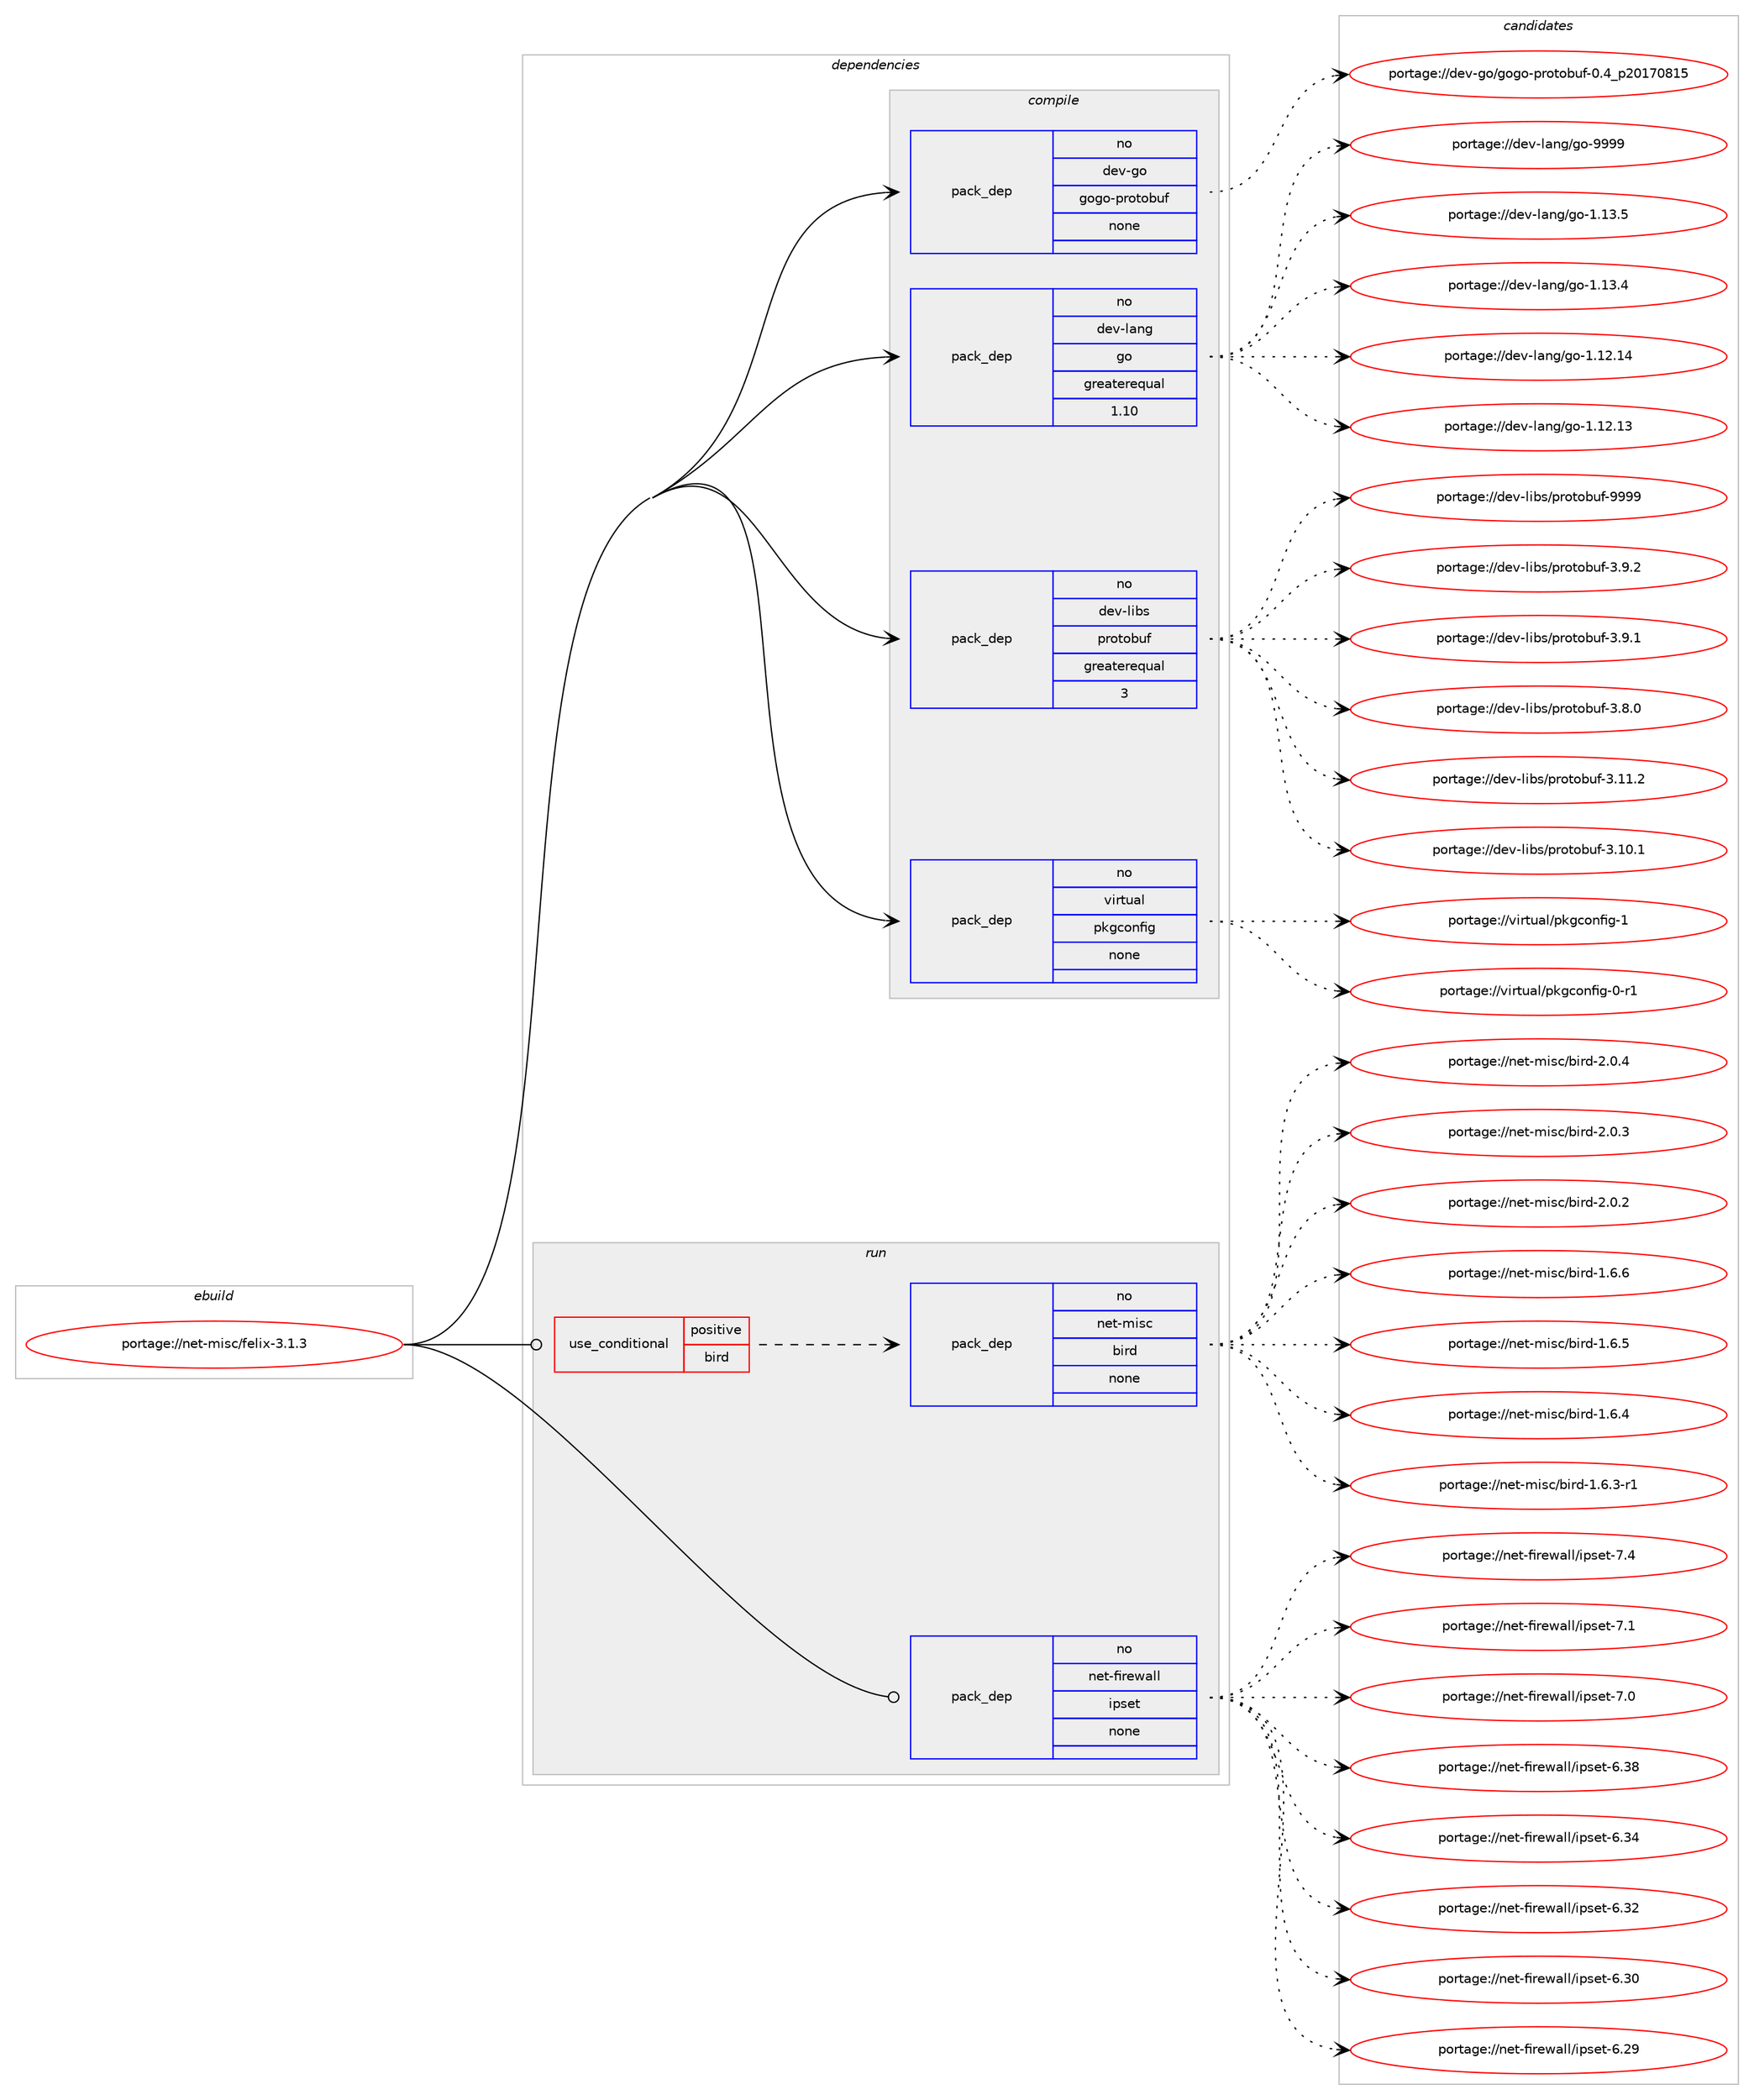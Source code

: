 digraph prolog {

# *************
# Graph options
# *************

newrank=true;
concentrate=true;
compound=true;
graph [rankdir=LR,fontname=Helvetica,fontsize=10,ranksep=1.5];#, ranksep=2.5, nodesep=0.2];
edge  [arrowhead=vee];
node  [fontname=Helvetica,fontsize=10];

# **********
# The ebuild
# **********

subgraph cluster_leftcol {
color=gray;
rank=same;
label=<<i>ebuild</i>>;
id [label="portage://net-misc/felix-3.1.3", color=red, width=4, href="../net-misc/felix-3.1.3.svg"];
}

# ****************
# The dependencies
# ****************

subgraph cluster_midcol {
color=gray;
label=<<i>dependencies</i>>;
subgraph cluster_compile {
fillcolor="#eeeeee";
style=filled;
label=<<i>compile</i>>;
subgraph pack107684 {
dependency137261 [label=<<TABLE BORDER="0" CELLBORDER="1" CELLSPACING="0" CELLPADDING="4" WIDTH="220"><TR><TD ROWSPAN="6" CELLPADDING="30">pack_dep</TD></TR><TR><TD WIDTH="110">no</TD></TR><TR><TD>dev-go</TD></TR><TR><TD>gogo-protobuf</TD></TR><TR><TD>none</TD></TR><TR><TD></TD></TR></TABLE>>, shape=none, color=blue];
}
id:e -> dependency137261:w [weight=20,style="solid",arrowhead="vee"];
subgraph pack107685 {
dependency137262 [label=<<TABLE BORDER="0" CELLBORDER="1" CELLSPACING="0" CELLPADDING="4" WIDTH="220"><TR><TD ROWSPAN="6" CELLPADDING="30">pack_dep</TD></TR><TR><TD WIDTH="110">no</TD></TR><TR><TD>dev-lang</TD></TR><TR><TD>go</TD></TR><TR><TD>greaterequal</TD></TR><TR><TD>1.10</TD></TR></TABLE>>, shape=none, color=blue];
}
id:e -> dependency137262:w [weight=20,style="solid",arrowhead="vee"];
subgraph pack107686 {
dependency137263 [label=<<TABLE BORDER="0" CELLBORDER="1" CELLSPACING="0" CELLPADDING="4" WIDTH="220"><TR><TD ROWSPAN="6" CELLPADDING="30">pack_dep</TD></TR><TR><TD WIDTH="110">no</TD></TR><TR><TD>dev-libs</TD></TR><TR><TD>protobuf</TD></TR><TR><TD>greaterequal</TD></TR><TR><TD>3</TD></TR></TABLE>>, shape=none, color=blue];
}
id:e -> dependency137263:w [weight=20,style="solid",arrowhead="vee"];
subgraph pack107687 {
dependency137264 [label=<<TABLE BORDER="0" CELLBORDER="1" CELLSPACING="0" CELLPADDING="4" WIDTH="220"><TR><TD ROWSPAN="6" CELLPADDING="30">pack_dep</TD></TR><TR><TD WIDTH="110">no</TD></TR><TR><TD>virtual</TD></TR><TR><TD>pkgconfig</TD></TR><TR><TD>none</TD></TR><TR><TD></TD></TR></TABLE>>, shape=none, color=blue];
}
id:e -> dependency137264:w [weight=20,style="solid",arrowhead="vee"];
}
subgraph cluster_compileandrun {
fillcolor="#eeeeee";
style=filled;
label=<<i>compile and run</i>>;
}
subgraph cluster_run {
fillcolor="#eeeeee";
style=filled;
label=<<i>run</i>>;
subgraph cond27311 {
dependency137265 [label=<<TABLE BORDER="0" CELLBORDER="1" CELLSPACING="0" CELLPADDING="4"><TR><TD ROWSPAN="3" CELLPADDING="10">use_conditional</TD></TR><TR><TD>positive</TD></TR><TR><TD>bird</TD></TR></TABLE>>, shape=none, color=red];
subgraph pack107688 {
dependency137266 [label=<<TABLE BORDER="0" CELLBORDER="1" CELLSPACING="0" CELLPADDING="4" WIDTH="220"><TR><TD ROWSPAN="6" CELLPADDING="30">pack_dep</TD></TR><TR><TD WIDTH="110">no</TD></TR><TR><TD>net-misc</TD></TR><TR><TD>bird</TD></TR><TR><TD>none</TD></TR><TR><TD></TD></TR></TABLE>>, shape=none, color=blue];
}
dependency137265:e -> dependency137266:w [weight=20,style="dashed",arrowhead="vee"];
}
id:e -> dependency137265:w [weight=20,style="solid",arrowhead="odot"];
subgraph pack107689 {
dependency137267 [label=<<TABLE BORDER="0" CELLBORDER="1" CELLSPACING="0" CELLPADDING="4" WIDTH="220"><TR><TD ROWSPAN="6" CELLPADDING="30">pack_dep</TD></TR><TR><TD WIDTH="110">no</TD></TR><TR><TD>net-firewall</TD></TR><TR><TD>ipset</TD></TR><TR><TD>none</TD></TR><TR><TD></TD></TR></TABLE>>, shape=none, color=blue];
}
id:e -> dependency137267:w [weight=20,style="solid",arrowhead="odot"];
}
}

# **************
# The candidates
# **************

subgraph cluster_choices {
rank=same;
color=gray;
label=<<i>candidates</i>>;

subgraph choice107684 {
color=black;
nodesep=1;
choice1001011184510311147103111103111451121141111161119811710245484652951125048495548564953 [label="portage://dev-go/gogo-protobuf-0.4_p20170815", color=red, width=4,href="../dev-go/gogo-protobuf-0.4_p20170815.svg"];
dependency137261:e -> choice1001011184510311147103111103111451121141111161119811710245484652951125048495548564953:w [style=dotted,weight="100"];
}
subgraph choice107685 {
color=black;
nodesep=1;
choice1001011184510897110103471031114557575757 [label="portage://dev-lang/go-9999", color=red, width=4,href="../dev-lang/go-9999.svg"];
choice10010111845108971101034710311145494649514653 [label="portage://dev-lang/go-1.13.5", color=red, width=4,href="../dev-lang/go-1.13.5.svg"];
choice10010111845108971101034710311145494649514652 [label="portage://dev-lang/go-1.13.4", color=red, width=4,href="../dev-lang/go-1.13.4.svg"];
choice1001011184510897110103471031114549464950464952 [label="portage://dev-lang/go-1.12.14", color=red, width=4,href="../dev-lang/go-1.12.14.svg"];
choice1001011184510897110103471031114549464950464951 [label="portage://dev-lang/go-1.12.13", color=red, width=4,href="../dev-lang/go-1.12.13.svg"];
dependency137262:e -> choice1001011184510897110103471031114557575757:w [style=dotted,weight="100"];
dependency137262:e -> choice10010111845108971101034710311145494649514653:w [style=dotted,weight="100"];
dependency137262:e -> choice10010111845108971101034710311145494649514652:w [style=dotted,weight="100"];
dependency137262:e -> choice1001011184510897110103471031114549464950464952:w [style=dotted,weight="100"];
dependency137262:e -> choice1001011184510897110103471031114549464950464951:w [style=dotted,weight="100"];
}
subgraph choice107686 {
color=black;
nodesep=1;
choice100101118451081059811547112114111116111981171024557575757 [label="portage://dev-libs/protobuf-9999", color=red, width=4,href="../dev-libs/protobuf-9999.svg"];
choice10010111845108105981154711211411111611198117102455146574650 [label="portage://dev-libs/protobuf-3.9.2", color=red, width=4,href="../dev-libs/protobuf-3.9.2.svg"];
choice10010111845108105981154711211411111611198117102455146574649 [label="portage://dev-libs/protobuf-3.9.1", color=red, width=4,href="../dev-libs/protobuf-3.9.1.svg"];
choice10010111845108105981154711211411111611198117102455146564648 [label="portage://dev-libs/protobuf-3.8.0", color=red, width=4,href="../dev-libs/protobuf-3.8.0.svg"];
choice1001011184510810598115471121141111161119811710245514649494650 [label="portage://dev-libs/protobuf-3.11.2", color=red, width=4,href="../dev-libs/protobuf-3.11.2.svg"];
choice1001011184510810598115471121141111161119811710245514649484649 [label="portage://dev-libs/protobuf-3.10.1", color=red, width=4,href="../dev-libs/protobuf-3.10.1.svg"];
dependency137263:e -> choice100101118451081059811547112114111116111981171024557575757:w [style=dotted,weight="100"];
dependency137263:e -> choice10010111845108105981154711211411111611198117102455146574650:w [style=dotted,weight="100"];
dependency137263:e -> choice10010111845108105981154711211411111611198117102455146574649:w [style=dotted,weight="100"];
dependency137263:e -> choice10010111845108105981154711211411111611198117102455146564648:w [style=dotted,weight="100"];
dependency137263:e -> choice1001011184510810598115471121141111161119811710245514649494650:w [style=dotted,weight="100"];
dependency137263:e -> choice1001011184510810598115471121141111161119811710245514649484649:w [style=dotted,weight="100"];
}
subgraph choice107687 {
color=black;
nodesep=1;
choice1181051141161179710847112107103991111101021051034549 [label="portage://virtual/pkgconfig-1", color=red, width=4,href="../virtual/pkgconfig-1.svg"];
choice11810511411611797108471121071039911111010210510345484511449 [label="portage://virtual/pkgconfig-0-r1", color=red, width=4,href="../virtual/pkgconfig-0-r1.svg"];
dependency137264:e -> choice1181051141161179710847112107103991111101021051034549:w [style=dotted,weight="100"];
dependency137264:e -> choice11810511411611797108471121071039911111010210510345484511449:w [style=dotted,weight="100"];
}
subgraph choice107688 {
color=black;
nodesep=1;
choice11010111645109105115994798105114100455046484652 [label="portage://net-misc/bird-2.0.4", color=red, width=4,href="../net-misc/bird-2.0.4.svg"];
choice11010111645109105115994798105114100455046484651 [label="portage://net-misc/bird-2.0.3", color=red, width=4,href="../net-misc/bird-2.0.3.svg"];
choice11010111645109105115994798105114100455046484650 [label="portage://net-misc/bird-2.0.2", color=red, width=4,href="../net-misc/bird-2.0.2.svg"];
choice11010111645109105115994798105114100454946544654 [label="portage://net-misc/bird-1.6.6", color=red, width=4,href="../net-misc/bird-1.6.6.svg"];
choice11010111645109105115994798105114100454946544653 [label="portage://net-misc/bird-1.6.5", color=red, width=4,href="../net-misc/bird-1.6.5.svg"];
choice11010111645109105115994798105114100454946544652 [label="portage://net-misc/bird-1.6.4", color=red, width=4,href="../net-misc/bird-1.6.4.svg"];
choice110101116451091051159947981051141004549465446514511449 [label="portage://net-misc/bird-1.6.3-r1", color=red, width=4,href="../net-misc/bird-1.6.3-r1.svg"];
dependency137266:e -> choice11010111645109105115994798105114100455046484652:w [style=dotted,weight="100"];
dependency137266:e -> choice11010111645109105115994798105114100455046484651:w [style=dotted,weight="100"];
dependency137266:e -> choice11010111645109105115994798105114100455046484650:w [style=dotted,weight="100"];
dependency137266:e -> choice11010111645109105115994798105114100454946544654:w [style=dotted,weight="100"];
dependency137266:e -> choice11010111645109105115994798105114100454946544653:w [style=dotted,weight="100"];
dependency137266:e -> choice11010111645109105115994798105114100454946544652:w [style=dotted,weight="100"];
dependency137266:e -> choice110101116451091051159947981051141004549465446514511449:w [style=dotted,weight="100"];
}
subgraph choice107689 {
color=black;
nodesep=1;
choice11010111645102105114101119971081084710511211510111645554652 [label="portage://net-firewall/ipset-7.4", color=red, width=4,href="../net-firewall/ipset-7.4.svg"];
choice11010111645102105114101119971081084710511211510111645554649 [label="portage://net-firewall/ipset-7.1", color=red, width=4,href="../net-firewall/ipset-7.1.svg"];
choice11010111645102105114101119971081084710511211510111645554648 [label="portage://net-firewall/ipset-7.0", color=red, width=4,href="../net-firewall/ipset-7.0.svg"];
choice1101011164510210511410111997108108471051121151011164554465156 [label="portage://net-firewall/ipset-6.38", color=red, width=4,href="../net-firewall/ipset-6.38.svg"];
choice1101011164510210511410111997108108471051121151011164554465152 [label="portage://net-firewall/ipset-6.34", color=red, width=4,href="../net-firewall/ipset-6.34.svg"];
choice1101011164510210511410111997108108471051121151011164554465150 [label="portage://net-firewall/ipset-6.32", color=red, width=4,href="../net-firewall/ipset-6.32.svg"];
choice1101011164510210511410111997108108471051121151011164554465148 [label="portage://net-firewall/ipset-6.30", color=red, width=4,href="../net-firewall/ipset-6.30.svg"];
choice1101011164510210511410111997108108471051121151011164554465057 [label="portage://net-firewall/ipset-6.29", color=red, width=4,href="../net-firewall/ipset-6.29.svg"];
dependency137267:e -> choice11010111645102105114101119971081084710511211510111645554652:w [style=dotted,weight="100"];
dependency137267:e -> choice11010111645102105114101119971081084710511211510111645554649:w [style=dotted,weight="100"];
dependency137267:e -> choice11010111645102105114101119971081084710511211510111645554648:w [style=dotted,weight="100"];
dependency137267:e -> choice1101011164510210511410111997108108471051121151011164554465156:w [style=dotted,weight="100"];
dependency137267:e -> choice1101011164510210511410111997108108471051121151011164554465152:w [style=dotted,weight="100"];
dependency137267:e -> choice1101011164510210511410111997108108471051121151011164554465150:w [style=dotted,weight="100"];
dependency137267:e -> choice1101011164510210511410111997108108471051121151011164554465148:w [style=dotted,weight="100"];
dependency137267:e -> choice1101011164510210511410111997108108471051121151011164554465057:w [style=dotted,weight="100"];
}
}

}
